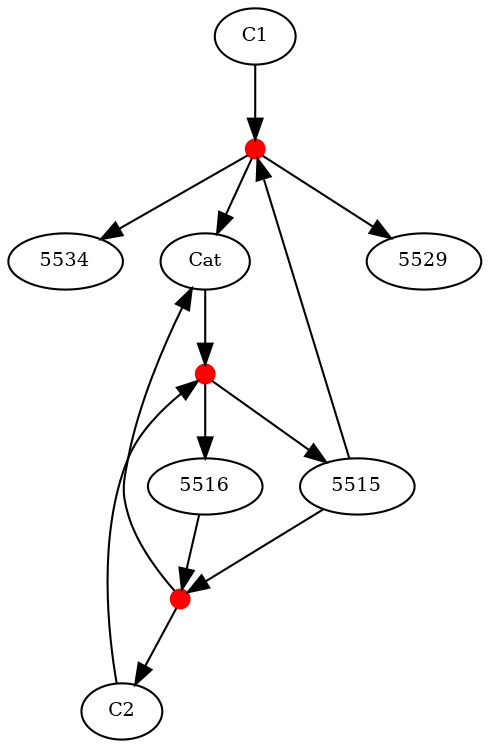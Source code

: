 digraph G {
size="7,10"
page="8.5,11"
node[width=0.25,height=0.375,fontsize=9]
5534 [label="5534"]
C2 [label="C2"]
Cat [label="Cat"]
5515 [label="5515"]
5529 [label="5529"]
5516 [label="5516"]
C1 [label="C1"]
R_0 [label="",shape=circle,height=0.12,width=0.12,fontsize=1,style=filled,color=red];
5515 -> R_0
5516 -> R_0
R_0 -> C2
R_0 -> Cat
R_1 [label="",shape=circle,height=0.12,width=0.12,fontsize=1,style=filled,color=red];
5515 -> R_1
C1 -> R_1
R_1 -> 5534
R_1 -> Cat
R_1 -> 5529
R_2 [label="",shape=circle,height=0.12,width=0.12,fontsize=1,style=filled,color=red];
C2 -> R_2
Cat -> R_2
R_2 -> 5515
R_2 -> 5516
}
